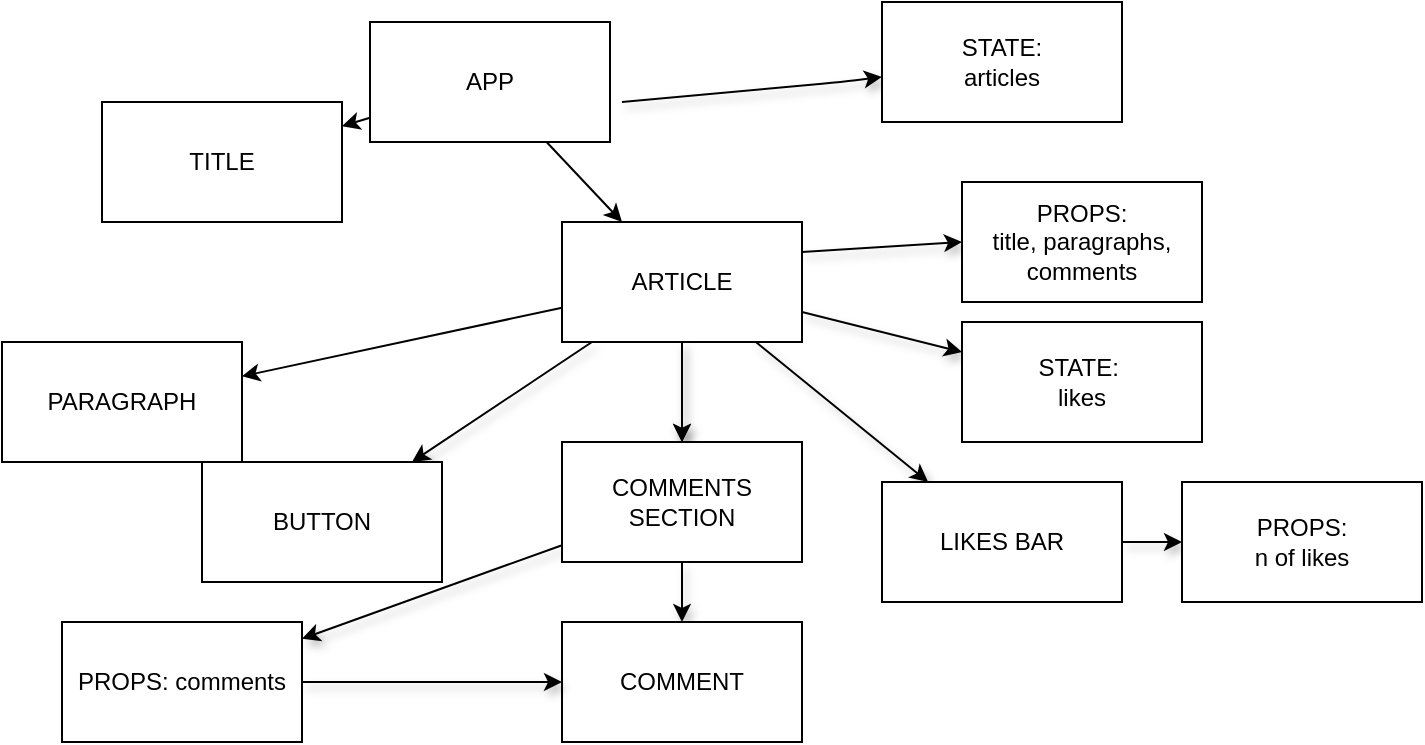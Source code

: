 <mxfile>
    <diagram id="6Vea7dQ4Pe5dD_exdMmP" name="Page-1">
        <mxGraphModel dx="639" dy="622" grid="1" gridSize="10" guides="1" tooltips="1" connect="1" arrows="1" fold="1" page="1" pageScale="1" pageWidth="827" pageHeight="1169" math="0" shadow="0">
            <root>
                <mxCell id="0"/>
                <mxCell id="1" parent="0"/>
                <mxCell id="3" style="edgeStyle=none;html=1;" parent="1" source="2" edge="1">
                    <mxGeometry relative="1" as="geometry">
                        <mxPoint x="480" y="150" as="targetPoint"/>
                    </mxGeometry>
                </mxCell>
                <mxCell id="36" value="" style="edgeStyle=none;html=1;" edge="1" parent="1" source="2" target="5">
                    <mxGeometry relative="1" as="geometry"/>
                </mxCell>
                <mxCell id="2" value="APP&lt;br&gt;" style="whiteSpace=wrap;html=1;" parent="1" vertex="1">
                    <mxGeometry x="354" y="50" width="120" height="60" as="geometry"/>
                </mxCell>
                <mxCell id="5" value="TITLE" style="whiteSpace=wrap;html=1;" parent="1" vertex="1">
                    <mxGeometry x="220" y="90" width="120" height="60" as="geometry"/>
                </mxCell>
                <mxCell id="8" value="" style="edgeStyle=none;html=1;shadow=1;" parent="1" target="7" edge="1">
                    <mxGeometry relative="1" as="geometry">
                        <mxPoint x="480" y="90" as="sourcePoint"/>
                        <Array as="points">
                            <mxPoint x="590" y="80"/>
                        </Array>
                    </mxGeometry>
                </mxCell>
                <mxCell id="14" value="" style="edgeStyle=none;html=1;shadow=1;" parent="1" source="6" target="13" edge="1">
                    <mxGeometry relative="1" as="geometry"/>
                </mxCell>
                <mxCell id="18" value="" style="edgeStyle=none;html=1;shadow=1;" parent="1" source="6" target="13" edge="1">
                    <mxGeometry relative="1" as="geometry"/>
                </mxCell>
                <mxCell id="20" value="" style="edgeStyle=none;html=1;shadow=1;" parent="1" source="6" target="19" edge="1">
                    <mxGeometry relative="1" as="geometry"/>
                </mxCell>
                <mxCell id="22" value="" style="edgeStyle=none;html=1;shadow=1;exitX=1;exitY=0.25;exitDx=0;exitDy=0;entryX=0;entryY=0.5;entryDx=0;entryDy=0;" parent="1" source="6" target="21" edge="1">
                    <mxGeometry relative="1" as="geometry"/>
                </mxCell>
                <mxCell id="24" value="" style="edgeStyle=none;html=1;shadow=1;" parent="1" source="6" target="23" edge="1">
                    <mxGeometry relative="1" as="geometry"/>
                </mxCell>
                <mxCell id="30" value="" style="edgeStyle=none;html=1;shadow=1;" parent="1" source="6" target="29" edge="1">
                    <mxGeometry relative="1" as="geometry"/>
                </mxCell>
                <mxCell id="35" value="" style="edgeStyle=none;html=1;" edge="1" parent="1" source="6" target="34">
                    <mxGeometry relative="1" as="geometry"/>
                </mxCell>
                <mxCell id="6" value="ARTICLE" style="whiteSpace=wrap;html=1;" parent="1" vertex="1">
                    <mxGeometry x="450" y="150" width="120" height="60" as="geometry"/>
                </mxCell>
                <mxCell id="7" value="STATE:&lt;br&gt;articles" style="whiteSpace=wrap;html=1;" parent="1" vertex="1">
                    <mxGeometry x="610" y="40" width="120" height="60" as="geometry"/>
                </mxCell>
                <mxCell id="15" style="edgeStyle=none;html=1;shadow=1;" parent="1" source="13" edge="1">
                    <mxGeometry relative="1" as="geometry">
                        <mxPoint x="510" y="350" as="targetPoint"/>
                    </mxGeometry>
                </mxCell>
                <mxCell id="26" value="" style="edgeStyle=none;html=1;shadow=1;" parent="1" source="13" target="25" edge="1">
                    <mxGeometry relative="1" as="geometry"/>
                </mxCell>
                <mxCell id="13" value="COMMENTS SECTION" style="whiteSpace=wrap;html=1;" parent="1" vertex="1">
                    <mxGeometry x="450" y="260" width="120" height="60" as="geometry"/>
                </mxCell>
                <mxCell id="16" value="COMMENT" style="whiteSpace=wrap;html=1;" parent="1" vertex="1">
                    <mxGeometry x="450" y="350" width="120" height="60" as="geometry"/>
                </mxCell>
                <mxCell id="19" value="BUTTON" style="whiteSpace=wrap;html=1;" parent="1" vertex="1">
                    <mxGeometry x="270" y="270" width="120" height="60" as="geometry"/>
                </mxCell>
                <mxCell id="21" value="PROPS:&lt;br&gt;title, paragraphs, comments" style="whiteSpace=wrap;html=1;" parent="1" vertex="1">
                    <mxGeometry x="650" y="130" width="120" height="60" as="geometry"/>
                </mxCell>
                <mxCell id="23" value="STATE:&amp;nbsp;&lt;br&gt;likes" style="whiteSpace=wrap;html=1;" parent="1" vertex="1">
                    <mxGeometry x="650" y="200" width="120" height="60" as="geometry"/>
                </mxCell>
                <mxCell id="28" value="" style="edgeStyle=none;html=1;shadow=1;" parent="1" source="25" edge="1">
                    <mxGeometry relative="1" as="geometry">
                        <mxPoint x="450" y="380" as="targetPoint"/>
                    </mxGeometry>
                </mxCell>
                <mxCell id="25" value="PROPS: comments" style="whiteSpace=wrap;html=1;" parent="1" vertex="1">
                    <mxGeometry x="200" y="350" width="120" height="60" as="geometry"/>
                </mxCell>
                <mxCell id="32" value="" style="edgeStyle=none;html=1;shadow=1;" parent="1" source="29" target="31" edge="1">
                    <mxGeometry relative="1" as="geometry"/>
                </mxCell>
                <mxCell id="29" value="LIKES BAR" style="whiteSpace=wrap;html=1;" parent="1" vertex="1">
                    <mxGeometry x="610" y="280" width="120" height="60" as="geometry"/>
                </mxCell>
                <mxCell id="31" value="PROPS:&lt;br&gt;n of likes" style="whiteSpace=wrap;html=1;" parent="1" vertex="1">
                    <mxGeometry x="760" y="280" width="120" height="60" as="geometry"/>
                </mxCell>
                <mxCell id="34" value="PARAGRAPH" style="whiteSpace=wrap;html=1;" vertex="1" parent="1">
                    <mxGeometry x="170" y="210" width="120" height="60" as="geometry"/>
                </mxCell>
            </root>
        </mxGraphModel>
    </diagram>
</mxfile>
